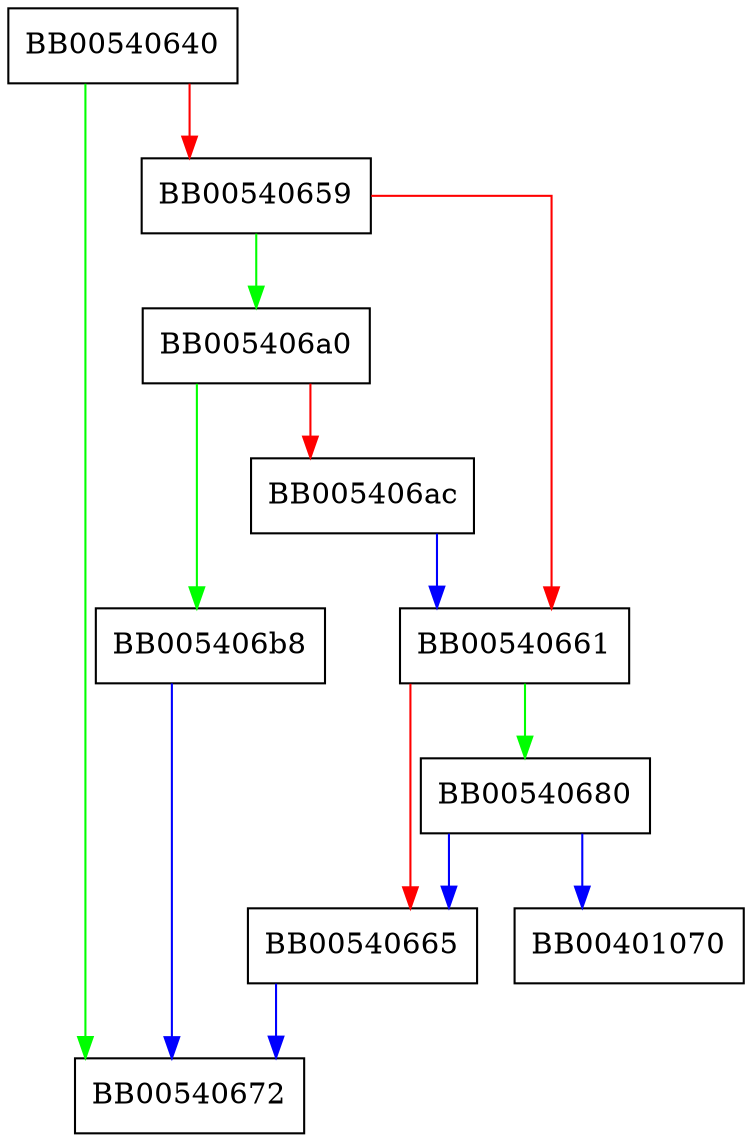 digraph BN_copy {
  node [shape="box"];
  graph [splines=ortho];
  BB00540640 -> BB00540672 [color="green"];
  BB00540640 -> BB00540659 [color="red"];
  BB00540659 -> BB005406a0 [color="green"];
  BB00540659 -> BB00540661 [color="red"];
  BB00540661 -> BB00540680 [color="green"];
  BB00540661 -> BB00540665 [color="red"];
  BB00540665 -> BB00540672 [color="blue"];
  BB00540680 -> BB00401070 [color="blue"];
  BB00540680 -> BB00540665 [color="blue"];
  BB005406a0 -> BB005406b8 [color="green"];
  BB005406a0 -> BB005406ac [color="red"];
  BB005406ac -> BB00540661 [color="blue"];
  BB005406b8 -> BB00540672 [color="blue"];
}